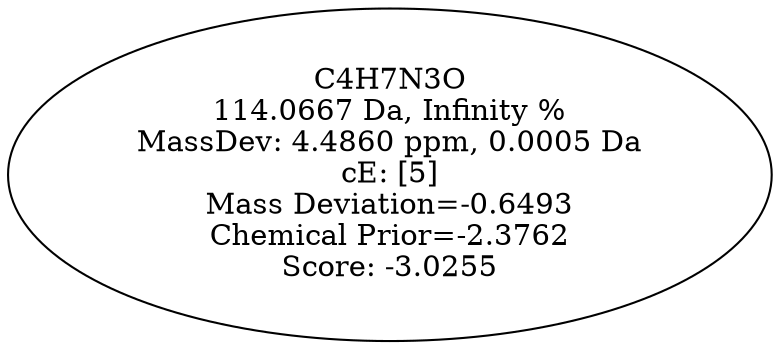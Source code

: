 strict digraph {
v1 [label="C4H7N3O\n114.0667 Da, Infinity %\nMassDev: 4.4860 ppm, 0.0005 Da\ncE: [5]\nMass Deviation=-0.6493\nChemical Prior=-2.3762\nScore: -3.0255"];
}